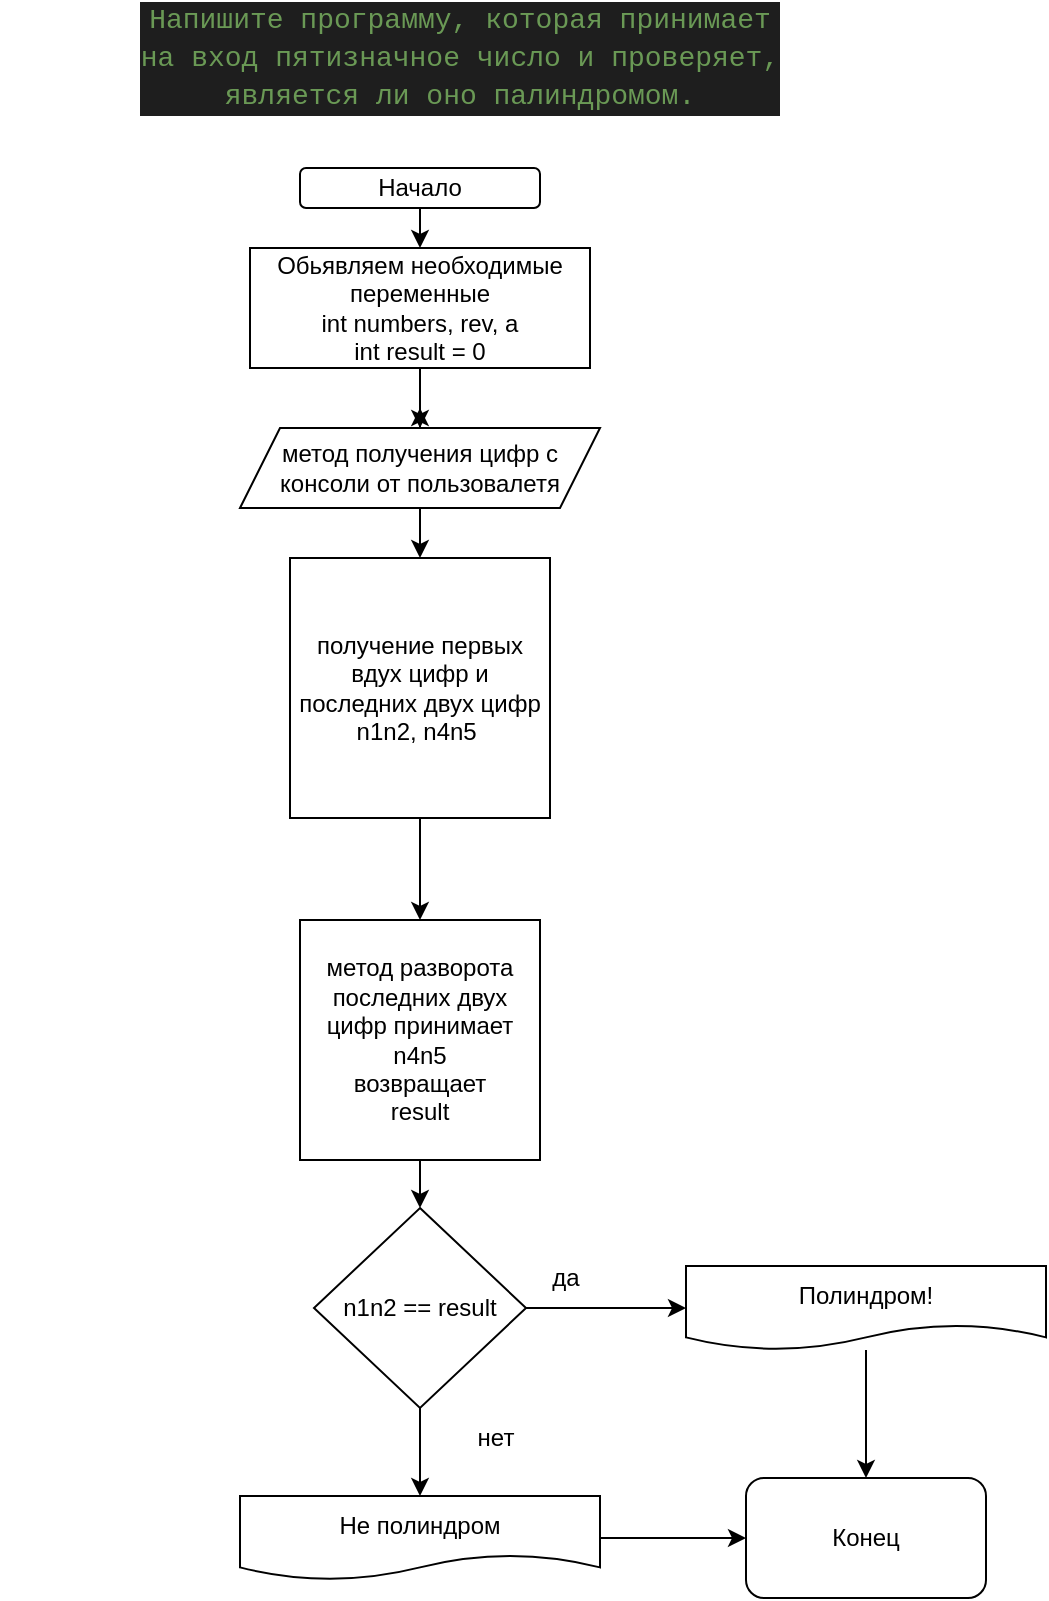 <mxfile>
    <diagram id="-wOPrtYbyjRFYwQNOV78" name="Page-1">
        <mxGraphModel dx="541" dy="1596" grid="1" gridSize="10" guides="1" tooltips="1" connect="1" arrows="1" fold="1" page="1" pageScale="1" pageWidth="827" pageHeight="1169" math="0" shadow="0">
            <root>
                <mxCell id="0"/>
                <mxCell id="1" parent="0"/>
                <mxCell id="55" style="edgeStyle=none;html=1;exitX=0.5;exitY=1;exitDx=0;exitDy=0;entryX=0.5;entryY=0;entryDx=0;entryDy=0;" edge="1" parent="1" source="4" target="44">
                    <mxGeometry relative="1" as="geometry"/>
                </mxCell>
                <mxCell id="4" value="Начало" style="rounded=1;whiteSpace=wrap;html=1;" parent="1" vertex="1">
                    <mxGeometry x="220" y="80" width="120" height="20" as="geometry"/>
                </mxCell>
                <mxCell id="13" style="edgeStyle=none;html=1;exitX=0.5;exitY=1;exitDx=0;exitDy=0;entryX=0.5;entryY=0;entryDx=0;entryDy=0;" parent="1" source="5" edge="1">
                    <mxGeometry relative="1" as="geometry">
                        <mxPoint x="280" y="200" as="targetPoint"/>
                    </mxGeometry>
                </mxCell>
                <mxCell id="59" style="edgeStyle=none;html=1;exitX=0.5;exitY=1;exitDx=0;exitDy=0;entryX=0.5;entryY=0;entryDx=0;entryDy=0;" edge="1" parent="1" source="5" target="46">
                    <mxGeometry relative="1" as="geometry"/>
                </mxCell>
                <mxCell id="5" value="метод получения цифр с консоли от пользовалетя" style="shape=parallelogram;perimeter=parallelogramPerimeter;whiteSpace=wrap;html=1;fixedSize=1;" parent="1" vertex="1">
                    <mxGeometry x="190" y="210" width="180" height="40" as="geometry"/>
                </mxCell>
                <mxCell id="17" value="&lt;div style=&quot;color: rgb(212 , 212 , 212) ; background-color: rgb(30 , 30 , 30) ; font-family: &amp;#34;consolas&amp;#34; , &amp;#34;courier new&amp;#34; , monospace ; font-size: 14px ; line-height: 19px&quot;&gt;&lt;div style=&quot;font-family: &amp;#34;consolas&amp;#34; , &amp;#34;courier new&amp;#34; , monospace ; line-height: 19px&quot;&gt;&lt;div&gt;&lt;span style=&quot;color: #6a9955&quot;&gt;Напишите программу, которая принимает &lt;/span&gt;&lt;/div&gt;&lt;div&gt;&lt;span style=&quot;color: #6a9955&quot;&gt;на вход пятизначное число и проверяет, &lt;/span&gt;&lt;/div&gt;&lt;div&gt;&lt;span style=&quot;color: #6a9955&quot;&gt;является ли оно палиндромом.&lt;/span&gt;&lt;/div&gt;&lt;/div&gt;&lt;/div&gt;" style="text;html=1;strokeColor=none;fillColor=none;align=center;verticalAlign=middle;whiteSpace=wrap;rounded=0;" parent="1" vertex="1">
                    <mxGeometry x="70" y="10" width="460" height="30" as="geometry"/>
                </mxCell>
                <mxCell id="54" style="edgeStyle=none;html=1;exitX=1;exitY=0.5;exitDx=0;exitDy=0;entryX=0;entryY=0.5;entryDx=0;entryDy=0;" edge="1" parent="1" source="30" target="39">
                    <mxGeometry relative="1" as="geometry"/>
                </mxCell>
                <mxCell id="30" value="Не полиндром" style="shape=document;whiteSpace=wrap;html=1;boundedLbl=1;" parent="1" vertex="1">
                    <mxGeometry x="190" y="744" width="180" height="42" as="geometry"/>
                </mxCell>
                <mxCell id="53" style="edgeStyle=none;html=1;entryX=0.5;entryY=0;entryDx=0;entryDy=0;" edge="1" parent="1" source="33" target="39">
                    <mxGeometry relative="1" as="geometry"/>
                </mxCell>
                <mxCell id="33" value="Полиндром!" style="shape=document;whiteSpace=wrap;html=1;boundedLbl=1;" parent="1" vertex="1">
                    <mxGeometry x="413" y="629" width="180" height="42" as="geometry"/>
                </mxCell>
                <mxCell id="34" value="да" style="text;html=1;strokeColor=none;fillColor=none;align=center;verticalAlign=middle;whiteSpace=wrap;rounded=0;" parent="1" vertex="1">
                    <mxGeometry x="323" y="620" width="60" height="30" as="geometry"/>
                </mxCell>
                <mxCell id="39" value="Конец" style="rounded=1;whiteSpace=wrap;html=1;" parent="1" vertex="1">
                    <mxGeometry x="443" y="735" width="120" height="60" as="geometry"/>
                </mxCell>
                <mxCell id="56" style="edgeStyle=none;html=1;exitX=0.5;exitY=1;exitDx=0;exitDy=0;entryX=0.5;entryY=0;entryDx=0;entryDy=0;" edge="1" parent="1" source="44" target="5">
                    <mxGeometry relative="1" as="geometry"/>
                </mxCell>
                <mxCell id="44" value="Обьявляем необходимые переменные&lt;br&gt;int numbers, rev, a&lt;br&gt;int result = 0" style="rounded=0;whiteSpace=wrap;html=1;" vertex="1" parent="1">
                    <mxGeometry x="195" y="120" width="170" height="60" as="geometry"/>
                </mxCell>
                <mxCell id="57" style="edgeStyle=none;html=1;exitX=0.5;exitY=1;exitDx=0;exitDy=0;entryX=0.5;entryY=0;entryDx=0;entryDy=0;" edge="1" parent="1" source="46" target="48">
                    <mxGeometry relative="1" as="geometry"/>
                </mxCell>
                <mxCell id="46" value="получение первых вдух цифр и последних двух цифр&lt;br&gt;n1n2, n4n5&amp;nbsp;" style="whiteSpace=wrap;html=1;aspect=fixed;" vertex="1" parent="1">
                    <mxGeometry x="215" y="275" width="130" height="130" as="geometry"/>
                </mxCell>
                <mxCell id="58" style="edgeStyle=none;html=1;exitX=0.5;exitY=1;exitDx=0;exitDy=0;entryX=0.5;entryY=0;entryDx=0;entryDy=0;" edge="1" parent="1" source="48" target="49">
                    <mxGeometry relative="1" as="geometry"/>
                </mxCell>
                <mxCell id="48" value="метод разворота последних двух цифр принимает n4n5&lt;br&gt;возвращает &lt;br&gt;result" style="whiteSpace=wrap;html=1;aspect=fixed;" vertex="1" parent="1">
                    <mxGeometry x="220" y="456" width="120" height="120" as="geometry"/>
                </mxCell>
                <mxCell id="50" style="edgeStyle=none;html=1;entryX=0;entryY=0.5;entryDx=0;entryDy=0;" edge="1" parent="1" source="49" target="33">
                    <mxGeometry relative="1" as="geometry"/>
                </mxCell>
                <mxCell id="52" style="edgeStyle=none;html=1;exitX=0.5;exitY=1;exitDx=0;exitDy=0;entryX=0.5;entryY=0;entryDx=0;entryDy=0;" edge="1" parent="1" source="49" target="30">
                    <mxGeometry relative="1" as="geometry"/>
                </mxCell>
                <mxCell id="49" value="n1n2 == result" style="rhombus;whiteSpace=wrap;html=1;" vertex="1" parent="1">
                    <mxGeometry x="227" y="600" width="106" height="100" as="geometry"/>
                </mxCell>
                <mxCell id="51" value="нет" style="text;html=1;strokeColor=none;fillColor=none;align=center;verticalAlign=middle;whiteSpace=wrap;rounded=0;" vertex="1" parent="1">
                    <mxGeometry x="288" y="700" width="60" height="30" as="geometry"/>
                </mxCell>
            </root>
        </mxGraphModel>
    </diagram>
</mxfile>